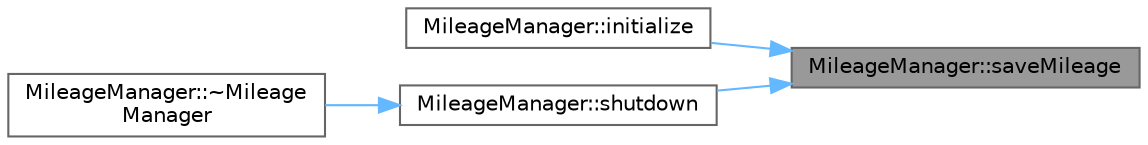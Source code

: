 digraph "MileageManager::saveMileage"
{
 // LATEX_PDF_SIZE
  bgcolor="transparent";
  edge [fontname=Helvetica,fontsize=10,labelfontname=Helvetica,labelfontsize=10];
  node [fontname=Helvetica,fontsize=10,shape=box,height=0.2,width=0.4];
  rankdir="RL";
  Node1 [id="Node000001",label="MileageManager::saveMileage",height=0.2,width=0.4,color="gray40", fillcolor="grey60", style="filled", fontcolor="black",tooltip=" "];
  Node1 -> Node2 [id="edge1_Node000001_Node000002",dir="back",color="steelblue1",style="solid",tooltip=" "];
  Node2 [id="Node000002",label="MileageManager::initialize",height=0.2,width=0.4,color="grey40", fillcolor="white", style="filled",URL="$classMileageManager.html#ad615b78584e6c337ae3417089e035d48",tooltip=" "];
  Node1 -> Node3 [id="edge2_Node000001_Node000003",dir="back",color="steelblue1",style="solid",tooltip=" "];
  Node3 [id="Node000003",label="MileageManager::shutdown",height=0.2,width=0.4,color="grey40", fillcolor="white", style="filled",URL="$classMileageManager.html#ad56194c997ffbdd3692adb68c65a2d2e",tooltip=" "];
  Node3 -> Node4 [id="edge3_Node000003_Node000004",dir="back",color="steelblue1",style="solid",tooltip=" "];
  Node4 [id="Node000004",label="MileageManager::~Mileage\lManager",height=0.2,width=0.4,color="grey40", fillcolor="white", style="filled",URL="$classMileageManager.html#ae0a2d57c60de11f16a5654f7f8031cd4",tooltip=" "];
}
